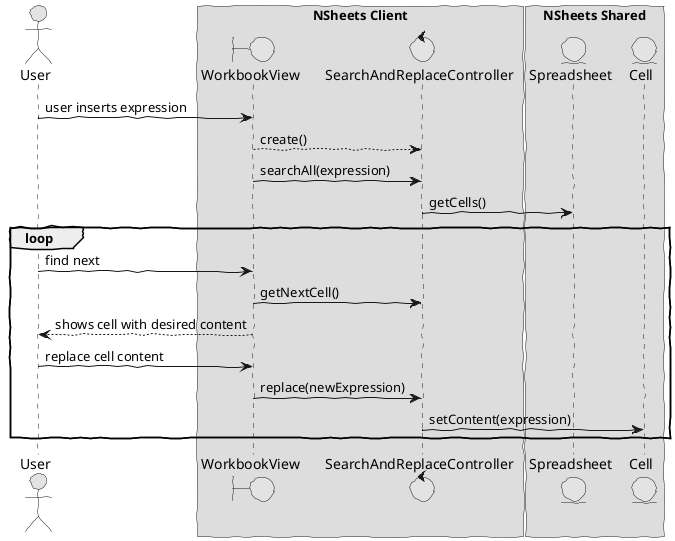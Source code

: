 @startuml
skinparam handwritten true
skinparam monochrome true
skinparam packageStyle rect
skinparam defaultFontName FG Virgil
skinparam shadowing false

actor User
boundary WorkbookView
control SearchAndReplaceController
entity Spreadsheet
entity Cell

box "NSheets Client"
participant WorkbookView
participant SearchAndReplaceController
end box
box "NSheets Shared"
participant Spreadsheet
participant Cell
end box

User -> WorkbookView : user inserts expression
WorkbookView --> SearchAndReplaceController : create()
WorkbookView -> SearchAndReplaceController : searchAll(expression)
SearchAndReplaceController -> Spreadsheet : getCells()
loop
User->WorkbookView: find next
WorkbookView -> SearchAndReplaceController : getNextCell()
WorkbookView --> User : shows cell with desired content
User->WorkbookView : replace cell content
WorkbookView -> SearchAndReplaceController: replace(newExpression)
SearchAndReplaceController->Cell : setContent(expression)
end
@enduml
